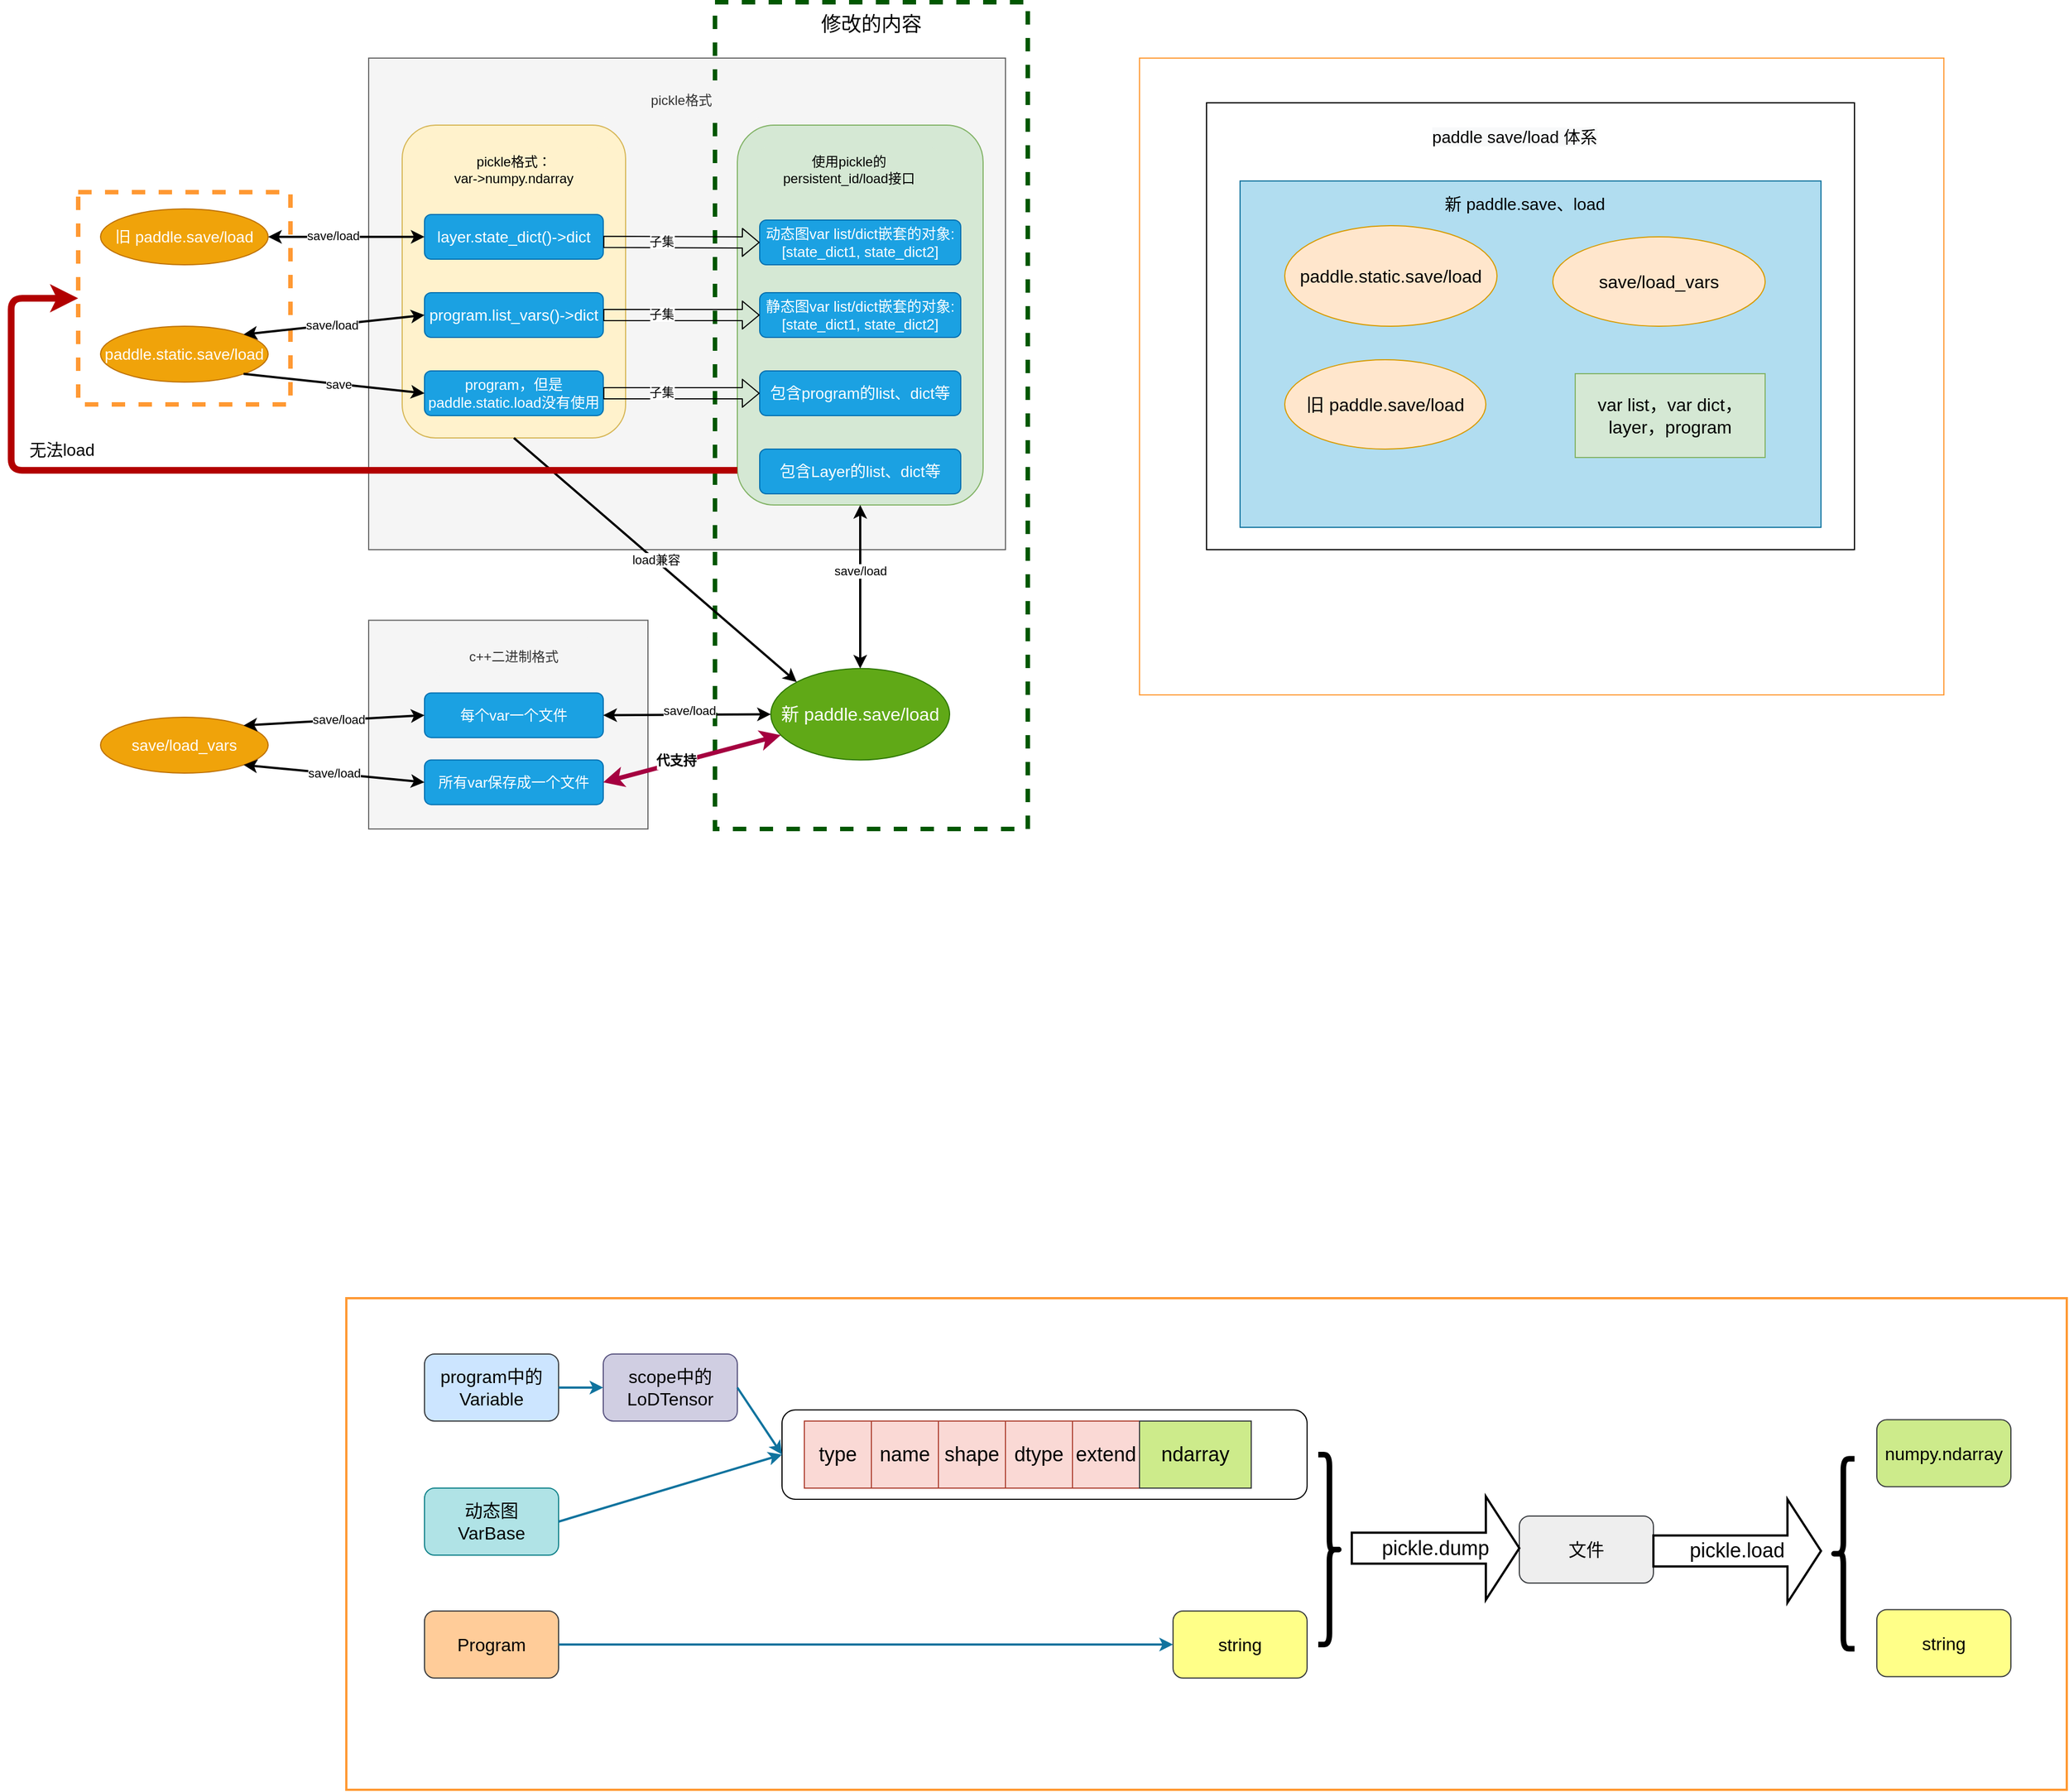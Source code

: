 <mxfile version="14.2.9" type="github">
  <diagram id="tt5JFjFHPFmkW61CNUUX" name="Page-1">
    <mxGraphModel dx="2505" dy="867" grid="1" gridSize="10" guides="1" tooltips="1" connect="1" arrows="1" fold="1" page="1" pageScale="1" pageWidth="827" pageHeight="1169" math="0" shadow="0">
      <root>
        <mxCell id="0" />
        <mxCell id="1" parent="0" />
        <mxCell id="qJTZwnVhEVgrwr9GslrN-109" value="" style="rounded=0;whiteSpace=wrap;html=1;strokeColor=#FF9933;strokeWidth=2;fillColor=#FFFFFF;" vertex="1" parent="1">
          <mxGeometry x="250" y="1230" width="1540" height="440" as="geometry" />
        </mxCell>
        <mxCell id="qJTZwnVhEVgrwr9GslrN-70" value="" style="rounded=0;whiteSpace=wrap;html=1;strokeColor=#FF9933;strokeWidth=1;fillColor=#FFFFFF;" vertex="1" parent="1">
          <mxGeometry x="960" y="120" width="720" height="570" as="geometry" />
        </mxCell>
        <mxCell id="qJTZwnVhEVgrwr9GslrN-68" value="&lt;meta charset=&quot;utf-8&quot;&gt;&lt;span style=&quot;color: rgb(0, 0, 0); font-family: helvetica; font-size: 15px; font-style: normal; font-weight: 400; letter-spacing: normal; text-align: center; text-indent: 0px; text-transform: none; word-spacing: 0px; background-color: rgb(248, 249, 250); display: inline; float: none;&quot;&gt;新 paddle.save、load&lt;/span&gt;" style="rounded=0;whiteSpace=wrap;html=1;strokeWidth=1;fillColor=#FFFFFF;" vertex="1" parent="1">
          <mxGeometry x="1020" y="160" width="580" height="400" as="geometry" />
        </mxCell>
        <mxCell id="qJTZwnVhEVgrwr9GslrN-66" value="" style="rounded=0;whiteSpace=wrap;html=1;strokeWidth=1;fillColor=#b1ddf0;strokeColor=#10739e;" vertex="1" parent="1">
          <mxGeometry x="1050" y="230" width="520" height="310" as="geometry" />
        </mxCell>
        <mxCell id="FwvYShrbWAnCKhNYx9Qg-18" value="" style="rounded=0;whiteSpace=wrap;html=1;fillColor=#f5f5f5;strokeColor=#666666;fontColor=#333333;" parent="1" vertex="1">
          <mxGeometry x="270" y="120" width="570" height="440" as="geometry" />
        </mxCell>
        <mxCell id="qJTZwnVhEVgrwr9GslrN-50" value="" style="rounded=0;whiteSpace=wrap;html=1;dashed=1;strokeColor=#005700;strokeWidth=4;fontColor=#ffffff;fillColor=none;" vertex="1" parent="1">
          <mxGeometry x="580" y="70" width="280" height="740" as="geometry" />
        </mxCell>
        <mxCell id="qJTZwnVhEVgrwr9GslrN-44" value="" style="rounded=0;whiteSpace=wrap;html=1;strokeColor=#FF9933;strokeWidth=4;fillColor=none;dashed=1;" vertex="1" parent="1">
          <mxGeometry x="10" y="240" width="190" height="190" as="geometry" />
        </mxCell>
        <mxCell id="qJTZwnVhEVgrwr9GslrN-12" value="" style="rounded=0;whiteSpace=wrap;html=1;fillColor=#f5f5f5;strokeColor=#666666;fontColor=#333333;" vertex="1" parent="1">
          <mxGeometry x="270" y="623.21" width="250" height="186.79" as="geometry" />
        </mxCell>
        <mxCell id="FwvYShrbWAnCKhNYx9Qg-17" value="" style="rounded=1;whiteSpace=wrap;html=1;fillColor=#fff2cc;strokeColor=#d6b656;" parent="1" vertex="1">
          <mxGeometry x="300" y="180" width="200" height="280" as="geometry" />
        </mxCell>
        <mxCell id="FwvYShrbWAnCKhNYx9Qg-24" value="" style="rounded=1;whiteSpace=wrap;html=1;fillColor=#d5e8d4;strokeColor=#82b366;" parent="1" vertex="1">
          <mxGeometry x="600" y="180" width="220" height="340" as="geometry" />
        </mxCell>
        <mxCell id="FwvYShrbWAnCKhNYx9Qg-2" value="&lt;font style=&quot;font-size: 14px&quot;&gt;layer.state_dict()-&amp;gt;dict&lt;/font&gt;" style="rounded=1;whiteSpace=wrap;html=1;fillColor=#1ba1e2;strokeColor=#006EAF;fontColor=#ffffff;" parent="1" vertex="1">
          <mxGeometry x="320" y="260" width="160" height="40" as="geometry" />
        </mxCell>
        <mxCell id="FwvYShrbWAnCKhNYx9Qg-10" value="&lt;font style=&quot;font-size: 14px&quot;&gt;program.list_vars()-&amp;gt;dict&lt;/font&gt;" style="rounded=1;whiteSpace=wrap;html=1;fillColor=#1ba1e2;strokeColor=#006EAF;fontColor=#ffffff;" parent="1" vertex="1">
          <mxGeometry x="320" y="330" width="160" height="40" as="geometry" />
        </mxCell>
        <mxCell id="FwvYShrbWAnCKhNYx9Qg-11" value="&lt;font style=&quot;font-size: 13px&quot;&gt;program，但是paddle.static.load没有使用&lt;/font&gt;" style="rounded=1;whiteSpace=wrap;html=1;fillColor=#1ba1e2;strokeColor=#006EAF;fontColor=#ffffff;" parent="1" vertex="1">
          <mxGeometry x="320" y="400" width="160" height="40" as="geometry" />
        </mxCell>
        <mxCell id="FwvYShrbWAnCKhNYx9Qg-12" value="&lt;font style=&quot;font-size: 13px&quot;&gt;每个var一个文件&lt;/font&gt;" style="rounded=1;whiteSpace=wrap;html=1;fillColor=#1ba1e2;strokeColor=#006EAF;fontColor=#ffffff;" parent="1" vertex="1">
          <mxGeometry x="320" y="688.21" width="160" height="40" as="geometry" />
        </mxCell>
        <mxCell id="FwvYShrbWAnCKhNYx9Qg-13" value="&lt;font style=&quot;font-size: 13px&quot;&gt;所有var保存成一个文件&lt;/font&gt;" style="rounded=1;whiteSpace=wrap;html=1;fillColor=#1ba1e2;strokeColor=#006EAF;fontColor=#ffffff;" parent="1" vertex="1">
          <mxGeometry x="320" y="748.21" width="160" height="40" as="geometry" />
        </mxCell>
        <mxCell id="FwvYShrbWAnCKhNYx9Qg-15" value="c++二进制格式" style="rounded=1;whiteSpace=wrap;html=1;fillColor=#f5f5f5;fontColor=#333333;strokeColor=none;" parent="1" vertex="1">
          <mxGeometry x="330" y="638.21" width="140" height="35" as="geometry" />
        </mxCell>
        <mxCell id="FwvYShrbWAnCKhNYx9Qg-19" value="&lt;font style=&quot;font-size: 13px&quot;&gt;动态图var list/dict嵌套的对象:&lt;br&gt;[state_dict1, state_dict2]&lt;/font&gt;" style="rounded=1;whiteSpace=wrap;html=1;fillColor=#1ba1e2;strokeColor=#006EAF;fontColor=#ffffff;" parent="1" vertex="1">
          <mxGeometry x="620" y="265" width="180" height="40" as="geometry" />
        </mxCell>
        <mxCell id="FwvYShrbWAnCKhNYx9Qg-22" value="pickle格式：&lt;br&gt;var-&amp;gt;numpy.ndarray" style="rounded=1;whiteSpace=wrap;html=1;fillColor=#fff2cc;strokeColor=none;" parent="1" vertex="1">
          <mxGeometry x="320" y="200" width="160" height="40" as="geometry" />
        </mxCell>
        <mxCell id="FwvYShrbWAnCKhNYx9Qg-23" value="&lt;font style=&quot;font-size: 14px&quot;&gt;包含program的list、dict等&lt;/font&gt;" style="rounded=1;whiteSpace=wrap;html=1;fillColor=#1ba1e2;strokeColor=#006EAF;fontColor=#ffffff;" parent="1" vertex="1">
          <mxGeometry x="620" y="400" width="180" height="40" as="geometry" />
        </mxCell>
        <mxCell id="FwvYShrbWAnCKhNYx9Qg-26" value="使用pickle的persistent_id/load接口" style="rounded=1;whiteSpace=wrap;html=1;fillColor=#d5e8d4;strokeColor=none;" parent="1" vertex="1">
          <mxGeometry x="620" y="200" width="160" height="40" as="geometry" />
        </mxCell>
        <mxCell id="FwvYShrbWAnCKhNYx9Qg-27" value="pickle格式" style="rounded=1;whiteSpace=wrap;html=1;fillColor=#f5f5f5;fontColor=#333333;strokeColor=none;" parent="1" vertex="1">
          <mxGeometry x="480" y="140" width="140" height="35" as="geometry" />
        </mxCell>
        <mxCell id="FwvYShrbWAnCKhNYx9Qg-35" value="&lt;font style=&quot;font-size: 14px&quot;&gt;paddle.static.save/load&lt;/font&gt;" style="ellipse;whiteSpace=wrap;html=1;fillColor=#f0a30a;strokeColor=#BD7000;fontColor=#ffffff;" parent="1" vertex="1">
          <mxGeometry x="30" y="360" width="150" height="50" as="geometry" />
        </mxCell>
        <mxCell id="FwvYShrbWAnCKhNYx9Qg-36" value="&lt;font style=&quot;font-size: 14px&quot;&gt;旧 paddle.save/load&lt;/font&gt;" style="ellipse;whiteSpace=wrap;html=1;fillColor=#f0a30a;strokeColor=#BD7000;fontColor=#ffffff;" parent="1" vertex="1">
          <mxGeometry x="30" y="255" width="150" height="50" as="geometry" />
        </mxCell>
        <mxCell id="FwvYShrbWAnCKhNYx9Qg-37" value="&lt;font style=&quot;font-size: 14px&quot;&gt;save/load_vars&lt;/font&gt;" style="ellipse;whiteSpace=wrap;html=1;fillColor=#f0a30a;strokeColor=#BD7000;fontColor=#ffffff;" parent="1" vertex="1">
          <mxGeometry x="30" y="710" width="150" height="50" as="geometry" />
        </mxCell>
        <mxCell id="FwvYShrbWAnCKhNYx9Qg-40" value="" style="endArrow=classic;startArrow=classic;html=1;exitX=1;exitY=0.5;exitDx=0;exitDy=0;entryX=0;entryY=0.5;entryDx=0;entryDy=0;strokeWidth=2;" parent="1" source="FwvYShrbWAnCKhNYx9Qg-36" target="FwvYShrbWAnCKhNYx9Qg-2" edge="1">
          <mxGeometry width="50" height="50" relative="1" as="geometry">
            <mxPoint x="170" y="440" as="sourcePoint" />
            <mxPoint x="320" y="300" as="targetPoint" />
          </mxGeometry>
        </mxCell>
        <mxCell id="qJTZwnVhEVgrwr9GslrN-21" value="save/load" style="edgeLabel;html=1;align=center;verticalAlign=middle;resizable=0;points=[];" vertex="1" connectable="0" parent="FwvYShrbWAnCKhNYx9Qg-40">
          <mxGeometry x="-0.171" y="1" relative="1" as="geometry">
            <mxPoint as="offset" />
          </mxGeometry>
        </mxCell>
        <mxCell id="FwvYShrbWAnCKhNYx9Qg-41" value="" style="endArrow=classic;startArrow=classic;html=1;exitX=1;exitY=0;exitDx=0;exitDy=0;entryX=0;entryY=0.5;entryDx=0;entryDy=0;strokeWidth=2;" parent="1" source="FwvYShrbWAnCKhNYx9Qg-35" target="FwvYShrbWAnCKhNYx9Qg-10" edge="1">
          <mxGeometry width="50" height="50" relative="1" as="geometry">
            <mxPoint x="130" y="430" as="sourcePoint" />
            <mxPoint x="320" y="360" as="targetPoint" />
          </mxGeometry>
        </mxCell>
        <mxCell id="qJTZwnVhEVgrwr9GslrN-22" value="save/load" style="edgeLabel;html=1;align=center;verticalAlign=middle;resizable=0;points=[];" vertex="1" connectable="0" parent="FwvYShrbWAnCKhNYx9Qg-41">
          <mxGeometry x="-0.025" relative="1" as="geometry">
            <mxPoint as="offset" />
          </mxGeometry>
        </mxCell>
        <mxCell id="FwvYShrbWAnCKhNYx9Qg-42" value="" style="endArrow=classic;html=1;exitX=1;exitY=1;exitDx=0;exitDy=0;entryX=0;entryY=0.5;entryDx=0;entryDy=0;strokeWidth=2;" parent="1" source="FwvYShrbWAnCKhNYx9Qg-35" target="FwvYShrbWAnCKhNYx9Qg-11" edge="1">
          <mxGeometry width="50" height="50" relative="1" as="geometry">
            <mxPoint x="100" y="420" as="sourcePoint" />
            <mxPoint x="320" y="420" as="targetPoint" />
          </mxGeometry>
        </mxCell>
        <mxCell id="qJTZwnVhEVgrwr9GslrN-23" value="save" style="edgeLabel;html=1;align=center;verticalAlign=middle;resizable=0;points=[];" vertex="1" connectable="0" parent="FwvYShrbWAnCKhNYx9Qg-42">
          <mxGeometry x="0.049" relative="1" as="geometry">
            <mxPoint as="offset" />
          </mxGeometry>
        </mxCell>
        <mxCell id="FwvYShrbWAnCKhNYx9Qg-43" value="" style="endArrow=classic;startArrow=classic;html=1;entryX=0;entryY=0.5;entryDx=0;entryDy=0;exitX=1;exitY=0;exitDx=0;exitDy=0;strokeWidth=2;" parent="1" source="FwvYShrbWAnCKhNYx9Qg-37" target="FwvYShrbWAnCKhNYx9Qg-12" edge="1">
          <mxGeometry width="50" height="50" relative="1" as="geometry">
            <mxPoint x="210" y="758.21" as="sourcePoint" />
            <mxPoint x="260" y="708.21" as="targetPoint" />
          </mxGeometry>
        </mxCell>
        <mxCell id="qJTZwnVhEVgrwr9GslrN-24" value="save/load" style="edgeLabel;html=1;align=center;verticalAlign=middle;resizable=0;points=[];" vertex="1" connectable="0" parent="FwvYShrbWAnCKhNYx9Qg-43">
          <mxGeometry x="0.05" y="1" relative="1" as="geometry">
            <mxPoint as="offset" />
          </mxGeometry>
        </mxCell>
        <mxCell id="FwvYShrbWAnCKhNYx9Qg-44" value="save/load" style="endArrow=classic;startArrow=classic;html=1;entryX=0;entryY=0.5;entryDx=0;entryDy=0;exitX=1;exitY=1;exitDx=0;exitDy=0;strokeWidth=2;" parent="1" source="FwvYShrbWAnCKhNYx9Qg-37" target="FwvYShrbWAnCKhNYx9Qg-13" edge="1">
          <mxGeometry width="50" height="50" relative="1" as="geometry">
            <mxPoint x="190" y="798.21" as="sourcePoint" />
            <mxPoint x="240" y="748.21" as="targetPoint" />
          </mxGeometry>
        </mxCell>
        <mxCell id="FwvYShrbWAnCKhNYx9Qg-46" value="&lt;font style=&quot;font-size: 16px&quot;&gt;新 paddle.save/load&lt;/font&gt;" style="ellipse;whiteSpace=wrap;html=1;fillColor=#60a917;strokeColor=#2D7600;fontColor=#ffffff;" parent="1" vertex="1">
          <mxGeometry x="630" y="666.42" width="160" height="81.79" as="geometry" />
        </mxCell>
        <mxCell id="qJTZwnVhEVgrwr9GslrN-5" value="" style="endArrow=classic;html=1;entryX=0;entryY=0;entryDx=0;entryDy=0;exitX=0.5;exitY=1;exitDx=0;exitDy=0;strokeWidth=2;" edge="1" parent="1" source="FwvYShrbWAnCKhNYx9Qg-17" target="FwvYShrbWAnCKhNYx9Qg-46">
          <mxGeometry relative="1" as="geometry">
            <mxPoint x="400" y="470" as="sourcePoint" />
            <mxPoint x="630" y="510" as="targetPoint" />
          </mxGeometry>
        </mxCell>
        <mxCell id="qJTZwnVhEVgrwr9GslrN-6" value="load兼容" style="edgeLabel;resizable=0;html=1;align=center;verticalAlign=middle;" connectable="0" vertex="1" parent="qJTZwnVhEVgrwr9GslrN-5">
          <mxGeometry relative="1" as="geometry" />
        </mxCell>
        <mxCell id="qJTZwnVhEVgrwr9GslrN-7" value="" style="endArrow=classic;startArrow=classic;html=1;entryX=0.5;entryY=1;entryDx=0;entryDy=0;exitX=0.5;exitY=0;exitDx=0;exitDy=0;strokeWidth=2;" edge="1" parent="1" source="FwvYShrbWAnCKhNYx9Qg-46" target="FwvYShrbWAnCKhNYx9Qg-24">
          <mxGeometry width="50" height="50" relative="1" as="geometry">
            <mxPoint x="680" y="570" as="sourcePoint" />
            <mxPoint x="730" y="520" as="targetPoint" />
          </mxGeometry>
        </mxCell>
        <mxCell id="qJTZwnVhEVgrwr9GslrN-26" value="save/load" style="edgeLabel;html=1;align=center;verticalAlign=middle;resizable=0;points=[];" vertex="1" connectable="0" parent="qJTZwnVhEVgrwr9GslrN-7">
          <mxGeometry x="0.203" relative="1" as="geometry">
            <mxPoint as="offset" />
          </mxGeometry>
        </mxCell>
        <mxCell id="qJTZwnVhEVgrwr9GslrN-8" value="" style="endArrow=classic;startArrow=classic;html=1;entryX=0;entryY=0.5;entryDx=0;entryDy=0;exitX=1;exitY=0.5;exitDx=0;exitDy=0;strokeWidth=2;" edge="1" parent="1" source="FwvYShrbWAnCKhNYx9Qg-12" target="FwvYShrbWAnCKhNYx9Qg-46">
          <mxGeometry width="50" height="50" relative="1" as="geometry">
            <mxPoint x="460" y="628.21" as="sourcePoint" />
            <mxPoint x="510" y="578.21" as="targetPoint" />
          </mxGeometry>
        </mxCell>
        <mxCell id="qJTZwnVhEVgrwr9GslrN-25" value="save/load" style="edgeLabel;html=1;align=center;verticalAlign=middle;resizable=0;points=[];" vertex="1" connectable="0" parent="qJTZwnVhEVgrwr9GslrN-8">
          <mxGeometry x="0.022" y="4" relative="1" as="geometry">
            <mxPoint as="offset" />
          </mxGeometry>
        </mxCell>
        <mxCell id="qJTZwnVhEVgrwr9GslrN-10" value="&lt;font style=&quot;font-size: 13px&quot;&gt;静态图var list/dict嵌套的对象:&lt;br&gt;[state_dict1, state_dict2]&lt;/font&gt;" style="rounded=1;whiteSpace=wrap;html=1;fillColor=#1ba1e2;strokeColor=#006EAF;fontColor=#ffffff;" vertex="1" parent="1">
          <mxGeometry x="620" y="330" width="180" height="40" as="geometry" />
        </mxCell>
        <mxCell id="qJTZwnVhEVgrwr9GslrN-13" value="" style="shape=flexArrow;endArrow=classic;html=1;entryX=0;entryY=0.5;entryDx=0;entryDy=0;exitX=1;exitY=0.5;exitDx=0;exitDy=0;endWidth=14;endSize=4.67;" edge="1" parent="1" source="FwvYShrbWAnCKhNYx9Qg-10" target="qJTZwnVhEVgrwr9GslrN-10">
          <mxGeometry width="50" height="50" relative="1" as="geometry">
            <mxPoint x="410" y="410" as="sourcePoint" />
            <mxPoint x="460" y="360" as="targetPoint" />
          </mxGeometry>
        </mxCell>
        <mxCell id="qJTZwnVhEVgrwr9GslrN-14" value="子集" style="edgeLabel;html=1;align=center;verticalAlign=middle;resizable=0;points=[];" vertex="1" connectable="0" parent="qJTZwnVhEVgrwr9GslrN-13">
          <mxGeometry x="-0.267" y="1" relative="1" as="geometry">
            <mxPoint as="offset" />
          </mxGeometry>
        </mxCell>
        <mxCell id="qJTZwnVhEVgrwr9GslrN-17" value="" style="shape=flexArrow;endArrow=classic;html=1;entryX=0;entryY=0.5;entryDx=0;entryDy=0;exitX=1;exitY=0.5;exitDx=0;exitDy=0;endWidth=14;endSize=4.67;" edge="1" parent="1" target="FwvYShrbWAnCKhNYx9Qg-19">
          <mxGeometry width="50" height="50" relative="1" as="geometry">
            <mxPoint x="480" y="284.5" as="sourcePoint" />
            <mxPoint x="600" y="284.5" as="targetPoint" />
          </mxGeometry>
        </mxCell>
        <mxCell id="qJTZwnVhEVgrwr9GslrN-18" value="子集" style="edgeLabel;html=1;align=center;verticalAlign=middle;resizable=0;points=[];" vertex="1" connectable="0" parent="qJTZwnVhEVgrwr9GslrN-17">
          <mxGeometry x="-0.267" y="1" relative="1" as="geometry">
            <mxPoint as="offset" />
          </mxGeometry>
        </mxCell>
        <mxCell id="qJTZwnVhEVgrwr9GslrN-19" value="" style="shape=flexArrow;endArrow=classic;html=1;entryX=0;entryY=0.5;entryDx=0;entryDy=0;exitX=1;exitY=0.5;exitDx=0;exitDy=0;endWidth=14;endSize=4.67;" edge="1" parent="1" target="FwvYShrbWAnCKhNYx9Qg-23">
          <mxGeometry width="50" height="50" relative="1" as="geometry">
            <mxPoint x="480" y="420" as="sourcePoint" />
            <mxPoint x="600" y="420" as="targetPoint" />
          </mxGeometry>
        </mxCell>
        <mxCell id="qJTZwnVhEVgrwr9GslrN-20" value="子集" style="edgeLabel;html=1;align=center;verticalAlign=middle;resizable=0;points=[];" vertex="1" connectable="0" parent="qJTZwnVhEVgrwr9GslrN-19">
          <mxGeometry x="-0.267" y="1" relative="1" as="geometry">
            <mxPoint as="offset" />
          </mxGeometry>
        </mxCell>
        <mxCell id="qJTZwnVhEVgrwr9GslrN-27" value="" style="edgeStyle=segmentEdgeStyle;endArrow=classic;html=1;fillColor=#e51400;strokeColor=#B20000;strokeWidth=6;entryX=0;entryY=0.5;entryDx=0;entryDy=0;" edge="1" parent="1" source="FwvYShrbWAnCKhNYx9Qg-24" target="qJTZwnVhEVgrwr9GslrN-44">
          <mxGeometry width="50" height="50" relative="1" as="geometry">
            <mxPoint x="577" y="489" as="sourcePoint" />
            <mxPoint x="3" y="335" as="targetPoint" />
            <Array as="points">
              <mxPoint x="-50" y="489" />
              <mxPoint x="-50" y="335" />
            </Array>
          </mxGeometry>
        </mxCell>
        <mxCell id="qJTZwnVhEVgrwr9GslrN-29" value="&lt;font style=&quot;font-size: 15px&quot;&gt;无法load&lt;/font&gt;" style="text;html=1;align=center;verticalAlign=middle;resizable=0;points=[];autosize=1;" vertex="1" parent="1">
          <mxGeometry x="-40" y="460" width="70" height="20" as="geometry" />
        </mxCell>
        <mxCell id="qJTZwnVhEVgrwr9GslrN-51" value="&lt;font style=&quot;font-size: 18px&quot;&gt;修改的内容&lt;/font&gt;" style="text;html=1;align=center;verticalAlign=middle;whiteSpace=wrap;rounded=0;dashed=1;" vertex="1" parent="1">
          <mxGeometry x="665" y="80" width="110" height="20" as="geometry" />
        </mxCell>
        <mxCell id="qJTZwnVhEVgrwr9GslrN-52" value="" style="endArrow=classic;startArrow=classic;html=1;strokeWidth=4;exitX=1;exitY=0.5;exitDx=0;exitDy=0;strokeColor=#A50040;fillColor=#d80073;" edge="1" parent="1" source="FwvYShrbWAnCKhNYx9Qg-13" target="FwvYShrbWAnCKhNYx9Qg-46">
          <mxGeometry width="50" height="50" relative="1" as="geometry">
            <mxPoint x="550" y="800" as="sourcePoint" />
            <mxPoint x="600" y="750" as="targetPoint" />
          </mxGeometry>
        </mxCell>
        <mxCell id="qJTZwnVhEVgrwr9GslrN-53" value="&lt;font style=&quot;font-size: 12px&quot;&gt;&lt;b&gt;代支持&lt;/b&gt;&lt;/font&gt;" style="edgeLabel;html=1;align=center;verticalAlign=middle;resizable=0;points=[];" vertex="1" connectable="0" parent="qJTZwnVhEVgrwr9GslrN-52">
          <mxGeometry x="-0.177" y="2" relative="1" as="geometry">
            <mxPoint as="offset" />
          </mxGeometry>
        </mxCell>
        <mxCell id="qJTZwnVhEVgrwr9GslrN-55" value="&lt;font style=&quot;font-size: 14px&quot;&gt;包含Layer的list、dict等&lt;/font&gt;" style="rounded=1;whiteSpace=wrap;html=1;fillColor=#1ba1e2;strokeColor=#006EAF;fontColor=#ffffff;" vertex="1" parent="1">
          <mxGeometry x="620" y="470" width="180" height="40" as="geometry" />
        </mxCell>
        <mxCell id="qJTZwnVhEVgrwr9GslrN-59" value="&lt;font style=&quot;font-size: 16px&quot;&gt;paddle.static.save/load&lt;/font&gt;" style="ellipse;whiteSpace=wrap;html=1;strokeColor=#d79b00;strokeWidth=1;fillColor=#ffe6cc;" vertex="1" parent="1">
          <mxGeometry x="1090" y="270" width="190" height="90" as="geometry" />
        </mxCell>
        <mxCell id="qJTZwnVhEVgrwr9GslrN-61" value="&lt;font style=&quot;font-size: 16px&quot;&gt;save/load_vars&lt;/font&gt;" style="ellipse;whiteSpace=wrap;html=1;strokeColor=#d79b00;strokeWidth=1;fillColor=#ffe6cc;" vertex="1" parent="1">
          <mxGeometry x="1330" y="280" width="190" height="80" as="geometry" />
        </mxCell>
        <mxCell id="qJTZwnVhEVgrwr9GslrN-62" value="&lt;font style=&quot;font-size: 16px&quot;&gt;旧 paddle.save/load&lt;/font&gt;" style="ellipse;whiteSpace=wrap;html=1;strokeColor=#d79b00;strokeWidth=1;fillColor=#ffe6cc;" vertex="1" parent="1">
          <mxGeometry x="1090" y="390" width="180" height="80" as="geometry" />
        </mxCell>
        <mxCell id="qJTZwnVhEVgrwr9GslrN-64" value="&lt;font style=&quot;font-size: 16px&quot;&gt;var list，var dict，&lt;br&gt;layer，program&lt;/font&gt;" style="rounded=0;whiteSpace=wrap;html=1;strokeColor=#82b366;strokeWidth=1;fillColor=#d5e8d4;" vertex="1" parent="1">
          <mxGeometry x="1350" y="402.5" width="170" height="75" as="geometry" />
        </mxCell>
        <mxCell id="qJTZwnVhEVgrwr9GslrN-67" value="&lt;font style=&quot;font-size: 15px&quot;&gt;新 paddle.save、load&lt;/font&gt;" style="text;html=1;strokeColor=none;fillColor=none;align=center;verticalAlign=middle;whiteSpace=wrap;rounded=0;" vertex="1" parent="1">
          <mxGeometry x="1220" y="240" width="170" height="20" as="geometry" />
        </mxCell>
        <mxCell id="qJTZwnVhEVgrwr9GslrN-69" value="&lt;span style=&quot;color: rgb(0 , 0 , 0) ; font-family: &amp;#34;helvetica&amp;#34; ; font-size: 15px ; font-style: normal ; font-weight: 400 ; letter-spacing: normal ; text-align: center ; text-indent: 0px ; text-transform: none ; word-spacing: 0px ; background-color: rgb(248 , 249 , 250) ; display: inline ; float: none&quot;&gt;paddle save/load 体系&lt;/span&gt;" style="text;whiteSpace=wrap;html=1;" vertex="1" parent="1">
          <mxGeometry x="1220" y="175" width="170" height="30" as="geometry" />
        </mxCell>
        <mxCell id="qJTZwnVhEVgrwr9GslrN-73" value="&lt;span style=&quot;font-size: 16px&quot;&gt;program中的Variable&lt;/span&gt;" style="rounded=1;whiteSpace=wrap;html=1;strokeWidth=1;fillColor=#cce5ff;strokeColor=#36393d;" vertex="1" parent="1">
          <mxGeometry x="320" y="1280" width="120" height="60" as="geometry" />
        </mxCell>
        <mxCell id="qJTZwnVhEVgrwr9GslrN-74" value="&lt;span style=&quot;font-size: 16px&quot;&gt;动态图&lt;br&gt;VarBase&lt;br&gt;&lt;/span&gt;" style="rounded=1;whiteSpace=wrap;html=1;strokeWidth=1;fillColor=#b0e3e6;strokeColor=#0e8088;" vertex="1" parent="1">
          <mxGeometry x="320" y="1400" width="120" height="60" as="geometry" />
        </mxCell>
        <mxCell id="qJTZwnVhEVgrwr9GslrN-76" value="&lt;span style=&quot;font-size: 16px&quot;&gt;scope中的LoDTensor&lt;/span&gt;" style="rounded=1;whiteSpace=wrap;html=1;strokeWidth=1;fillColor=#d0cee2;strokeColor=#56517e;" vertex="1" parent="1">
          <mxGeometry x="480" y="1280" width="120" height="60" as="geometry" />
        </mxCell>
        <mxCell id="qJTZwnVhEVgrwr9GslrN-77" value="" style="rounded=1;whiteSpace=wrap;html=1;strokeWidth=1;fillColor=none;" vertex="1" parent="1">
          <mxGeometry x="640" y="1330" width="470" height="80" as="geometry" />
        </mxCell>
        <mxCell id="qJTZwnVhEVgrwr9GslrN-78" value="&lt;span style=&quot;font-size: 16px&quot;&gt;文件&lt;/span&gt;" style="rounded=1;whiteSpace=wrap;html=1;strokeWidth=1;fillColor=#eeeeee;strokeColor=#36393d;" vertex="1" parent="1">
          <mxGeometry x="1300" y="1425" width="120" height="60" as="geometry" />
        </mxCell>
        <mxCell id="qJTZwnVhEVgrwr9GslrN-79" value="&lt;span style=&quot;font-size: 16px&quot;&gt;numpy.ndarray&lt;/span&gt;" style="rounded=1;whiteSpace=wrap;html=1;strokeWidth=1;fillColor=#cdeb8b;strokeColor=#36393d;" vertex="1" parent="1">
          <mxGeometry x="1620" y="1338.75" width="120" height="60" as="geometry" />
        </mxCell>
        <mxCell id="qJTZwnVhEVgrwr9GslrN-80" value="&lt;span style=&quot;font-size: 16px&quot;&gt;string&lt;/span&gt;" style="rounded=1;whiteSpace=wrap;html=1;strokeWidth=1;fillColor=#ffff88;strokeColor=#36393d;" vertex="1" parent="1">
          <mxGeometry x="990" y="1510" width="120" height="60" as="geometry" />
        </mxCell>
        <mxCell id="qJTZwnVhEVgrwr9GslrN-81" value="&lt;span style=&quot;font-size: 16px&quot;&gt;Program&lt;/span&gt;" style="rounded=1;whiteSpace=wrap;html=1;strokeWidth=1;fillColor=#ffcc99;strokeColor=#36393d;" vertex="1" parent="1">
          <mxGeometry x="320" y="1510" width="120" height="60" as="geometry" />
        </mxCell>
        <mxCell id="qJTZwnVhEVgrwr9GslrN-85" value="" style="endArrow=classic;html=1;strokeColor=#10739e;strokeWidth=2;exitX=1;exitY=0.5;exitDx=0;exitDy=0;entryX=0;entryY=0.5;entryDx=0;entryDy=0;fillColor=#b1ddf0;" edge="1" parent="1" source="qJTZwnVhEVgrwr9GslrN-73" target="qJTZwnVhEVgrwr9GslrN-76">
          <mxGeometry width="50" height="50" relative="1" as="geometry">
            <mxPoint x="440" y="1300" as="sourcePoint" />
            <mxPoint x="490" y="1250" as="targetPoint" />
          </mxGeometry>
        </mxCell>
        <mxCell id="qJTZwnVhEVgrwr9GslrN-87" value="" style="endArrow=classic;html=1;strokeColor=#10739e;strokeWidth=2;entryX=0;entryY=0.5;entryDx=0;entryDy=0;fillColor=#b1ddf0;exitX=1;exitY=0.5;exitDx=0;exitDy=0;" edge="1" parent="1" source="qJTZwnVhEVgrwr9GslrN-76" target="qJTZwnVhEVgrwr9GslrN-77">
          <mxGeometry width="50" height="50" relative="1" as="geometry">
            <mxPoint x="460" y="1410" as="sourcePoint" />
            <mxPoint x="490" y="1320" as="targetPoint" />
          </mxGeometry>
        </mxCell>
        <mxCell id="qJTZwnVhEVgrwr9GslrN-89" value="" style="endArrow=classic;html=1;strokeColor=#10739e;strokeWidth=2;exitX=1;exitY=0.5;exitDx=0;exitDy=0;entryX=0;entryY=0.5;entryDx=0;entryDy=0;fillColor=#b1ddf0;" edge="1" parent="1" source="qJTZwnVhEVgrwr9GslrN-74" target="qJTZwnVhEVgrwr9GslrN-77">
          <mxGeometry width="50" height="50" relative="1" as="geometry">
            <mxPoint x="460" y="1330" as="sourcePoint" />
            <mxPoint x="500" y="1330" as="targetPoint" />
          </mxGeometry>
        </mxCell>
        <mxCell id="qJTZwnVhEVgrwr9GslrN-90" value="" style="endArrow=classic;html=1;strokeColor=#10739e;strokeWidth=2;exitX=1;exitY=0.5;exitDx=0;exitDy=0;entryX=0;entryY=0.5;entryDx=0;entryDy=0;fillColor=#b1ddf0;" edge="1" parent="1" source="qJTZwnVhEVgrwr9GslrN-81" target="qJTZwnVhEVgrwr9GslrN-80">
          <mxGeometry width="50" height="50" relative="1" as="geometry">
            <mxPoint x="470" y="1340" as="sourcePoint" />
            <mxPoint x="510" y="1340" as="targetPoint" />
          </mxGeometry>
        </mxCell>
        <mxCell id="qJTZwnVhEVgrwr9GslrN-91" value="&lt;font style=&quot;font-size: 18px&quot;&gt;type&lt;/font&gt;" style="rounded=0;whiteSpace=wrap;html=1;strokeWidth=1;fillColor=#fad9d5;strokeColor=#ae4132;" vertex="1" parent="1">
          <mxGeometry x="660" y="1340" width="60" height="60" as="geometry" />
        </mxCell>
        <mxCell id="qJTZwnVhEVgrwr9GslrN-92" value="&lt;font style=&quot;font-size: 18px&quot;&gt;name&lt;/font&gt;" style="rounded=0;whiteSpace=wrap;html=1;strokeWidth=1;fillColor=#fad9d5;strokeColor=#ae4132;" vertex="1" parent="1">
          <mxGeometry x="720" y="1340" width="60" height="60" as="geometry" />
        </mxCell>
        <mxCell id="qJTZwnVhEVgrwr9GslrN-93" value="&lt;font style=&quot;font-size: 18px&quot;&gt;shape&lt;/font&gt;" style="rounded=0;whiteSpace=wrap;html=1;strokeWidth=1;fillColor=#fad9d5;strokeColor=#ae4132;" vertex="1" parent="1">
          <mxGeometry x="780" y="1340" width="60" height="60" as="geometry" />
        </mxCell>
        <mxCell id="qJTZwnVhEVgrwr9GslrN-94" value="&lt;font style=&quot;font-size: 18px&quot;&gt;dtype&lt;/font&gt;" style="rounded=0;whiteSpace=wrap;html=1;strokeWidth=1;fillColor=#fad9d5;strokeColor=#ae4132;" vertex="1" parent="1">
          <mxGeometry x="840" y="1340" width="60" height="60" as="geometry" />
        </mxCell>
        <mxCell id="qJTZwnVhEVgrwr9GslrN-95" value="&lt;font style=&quot;font-size: 18px&quot;&gt;extend&lt;/font&gt;" style="rounded=0;whiteSpace=wrap;html=1;strokeWidth=1;fillColor=#fad9d5;strokeColor=#ae4132;" vertex="1" parent="1">
          <mxGeometry x="900" y="1340" width="60" height="60" as="geometry" />
        </mxCell>
        <mxCell id="qJTZwnVhEVgrwr9GslrN-96" value="&lt;span style=&quot;font-size: 18px&quot;&gt;ndarray&lt;/span&gt;" style="rounded=0;whiteSpace=wrap;html=1;strokeWidth=1;fillColor=#cdeb8b;strokeColor=#36393d;" vertex="1" parent="1">
          <mxGeometry x="960" y="1340" width="100" height="60" as="geometry" />
        </mxCell>
        <mxCell id="qJTZwnVhEVgrwr9GslrN-97" value="" style="shape=curlyBracket;whiteSpace=wrap;html=1;rounded=1;strokeWidth=5;direction=west;size=0.5;" vertex="1" parent="1">
          <mxGeometry x="1120" y="1370" width="20" height="170" as="geometry" />
        </mxCell>
        <mxCell id="qJTZwnVhEVgrwr9GslrN-99" value="" style="shape=curlyBracket;whiteSpace=wrap;html=1;rounded=1;strokeWidth=5;direction=east;size=0.5;" vertex="1" parent="1">
          <mxGeometry x="1580" y="1373.75" width="20" height="170" as="geometry" />
        </mxCell>
        <mxCell id="qJTZwnVhEVgrwr9GslrN-100" value="&lt;span style=&quot;font-size: 16px&quot;&gt;string&lt;/span&gt;" style="rounded=1;whiteSpace=wrap;html=1;strokeWidth=1;fillColor=#ffff88;strokeColor=#36393d;" vertex="1" parent="1">
          <mxGeometry x="1620" y="1508.75" width="120" height="60" as="geometry" />
        </mxCell>
        <mxCell id="qJTZwnVhEVgrwr9GslrN-105" value="&lt;font style=&quot;font-size: 18px&quot;&gt;pickle.dump&lt;/font&gt;" style="shape=singleArrow;whiteSpace=wrap;html=1;strokeWidth=2;" vertex="1" parent="1">
          <mxGeometry x="1150" y="1407.5" width="150" height="92.5" as="geometry" />
        </mxCell>
        <mxCell id="qJTZwnVhEVgrwr9GslrN-107" value="&lt;font style=&quot;font-size: 18px&quot;&gt;pickle.load&lt;/font&gt;" style="shape=singleArrow;whiteSpace=wrap;html=1;strokeWidth=2;" vertex="1" parent="1">
          <mxGeometry x="1420" y="1410" width="150" height="92.5" as="geometry" />
        </mxCell>
      </root>
    </mxGraphModel>
  </diagram>
</mxfile>
